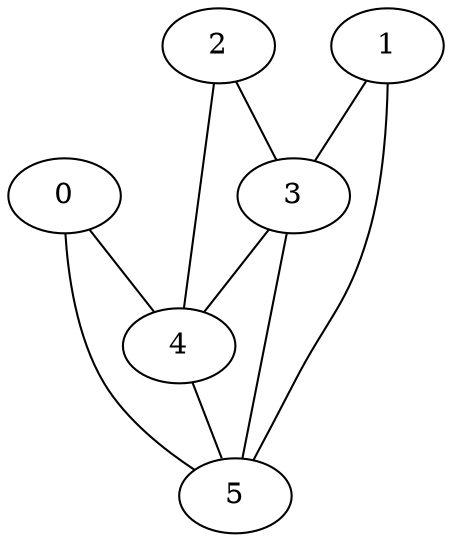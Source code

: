 graph Graphette
{
	0 -- 4;
	0 -- 5;
	1 -- 3;
	1 -- 5;
	2 -- 3;
	2 -- 4;
	3 -- 4;
	3 -- 5;
	4 -- 5;
}